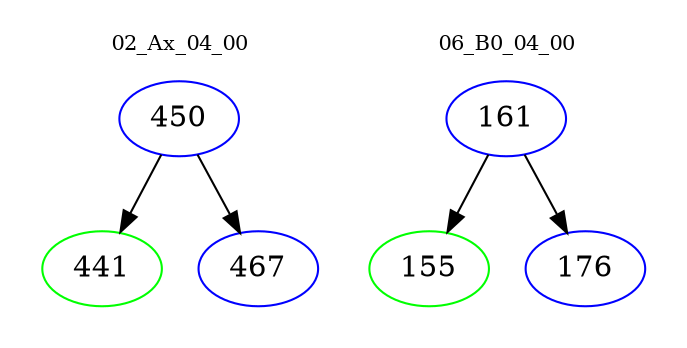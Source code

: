 digraph{
subgraph cluster_0 {
color = white
label = "02_Ax_04_00";
fontsize=10;
T0_450 [label="450", color="blue"]
T0_450 -> T0_441 [color="black"]
T0_441 [label="441", color="green"]
T0_450 -> T0_467 [color="black"]
T0_467 [label="467", color="blue"]
}
subgraph cluster_1 {
color = white
label = "06_B0_04_00";
fontsize=10;
T1_161 [label="161", color="blue"]
T1_161 -> T1_155 [color="black"]
T1_155 [label="155", color="green"]
T1_161 -> T1_176 [color="black"]
T1_176 [label="176", color="blue"]
}
}
